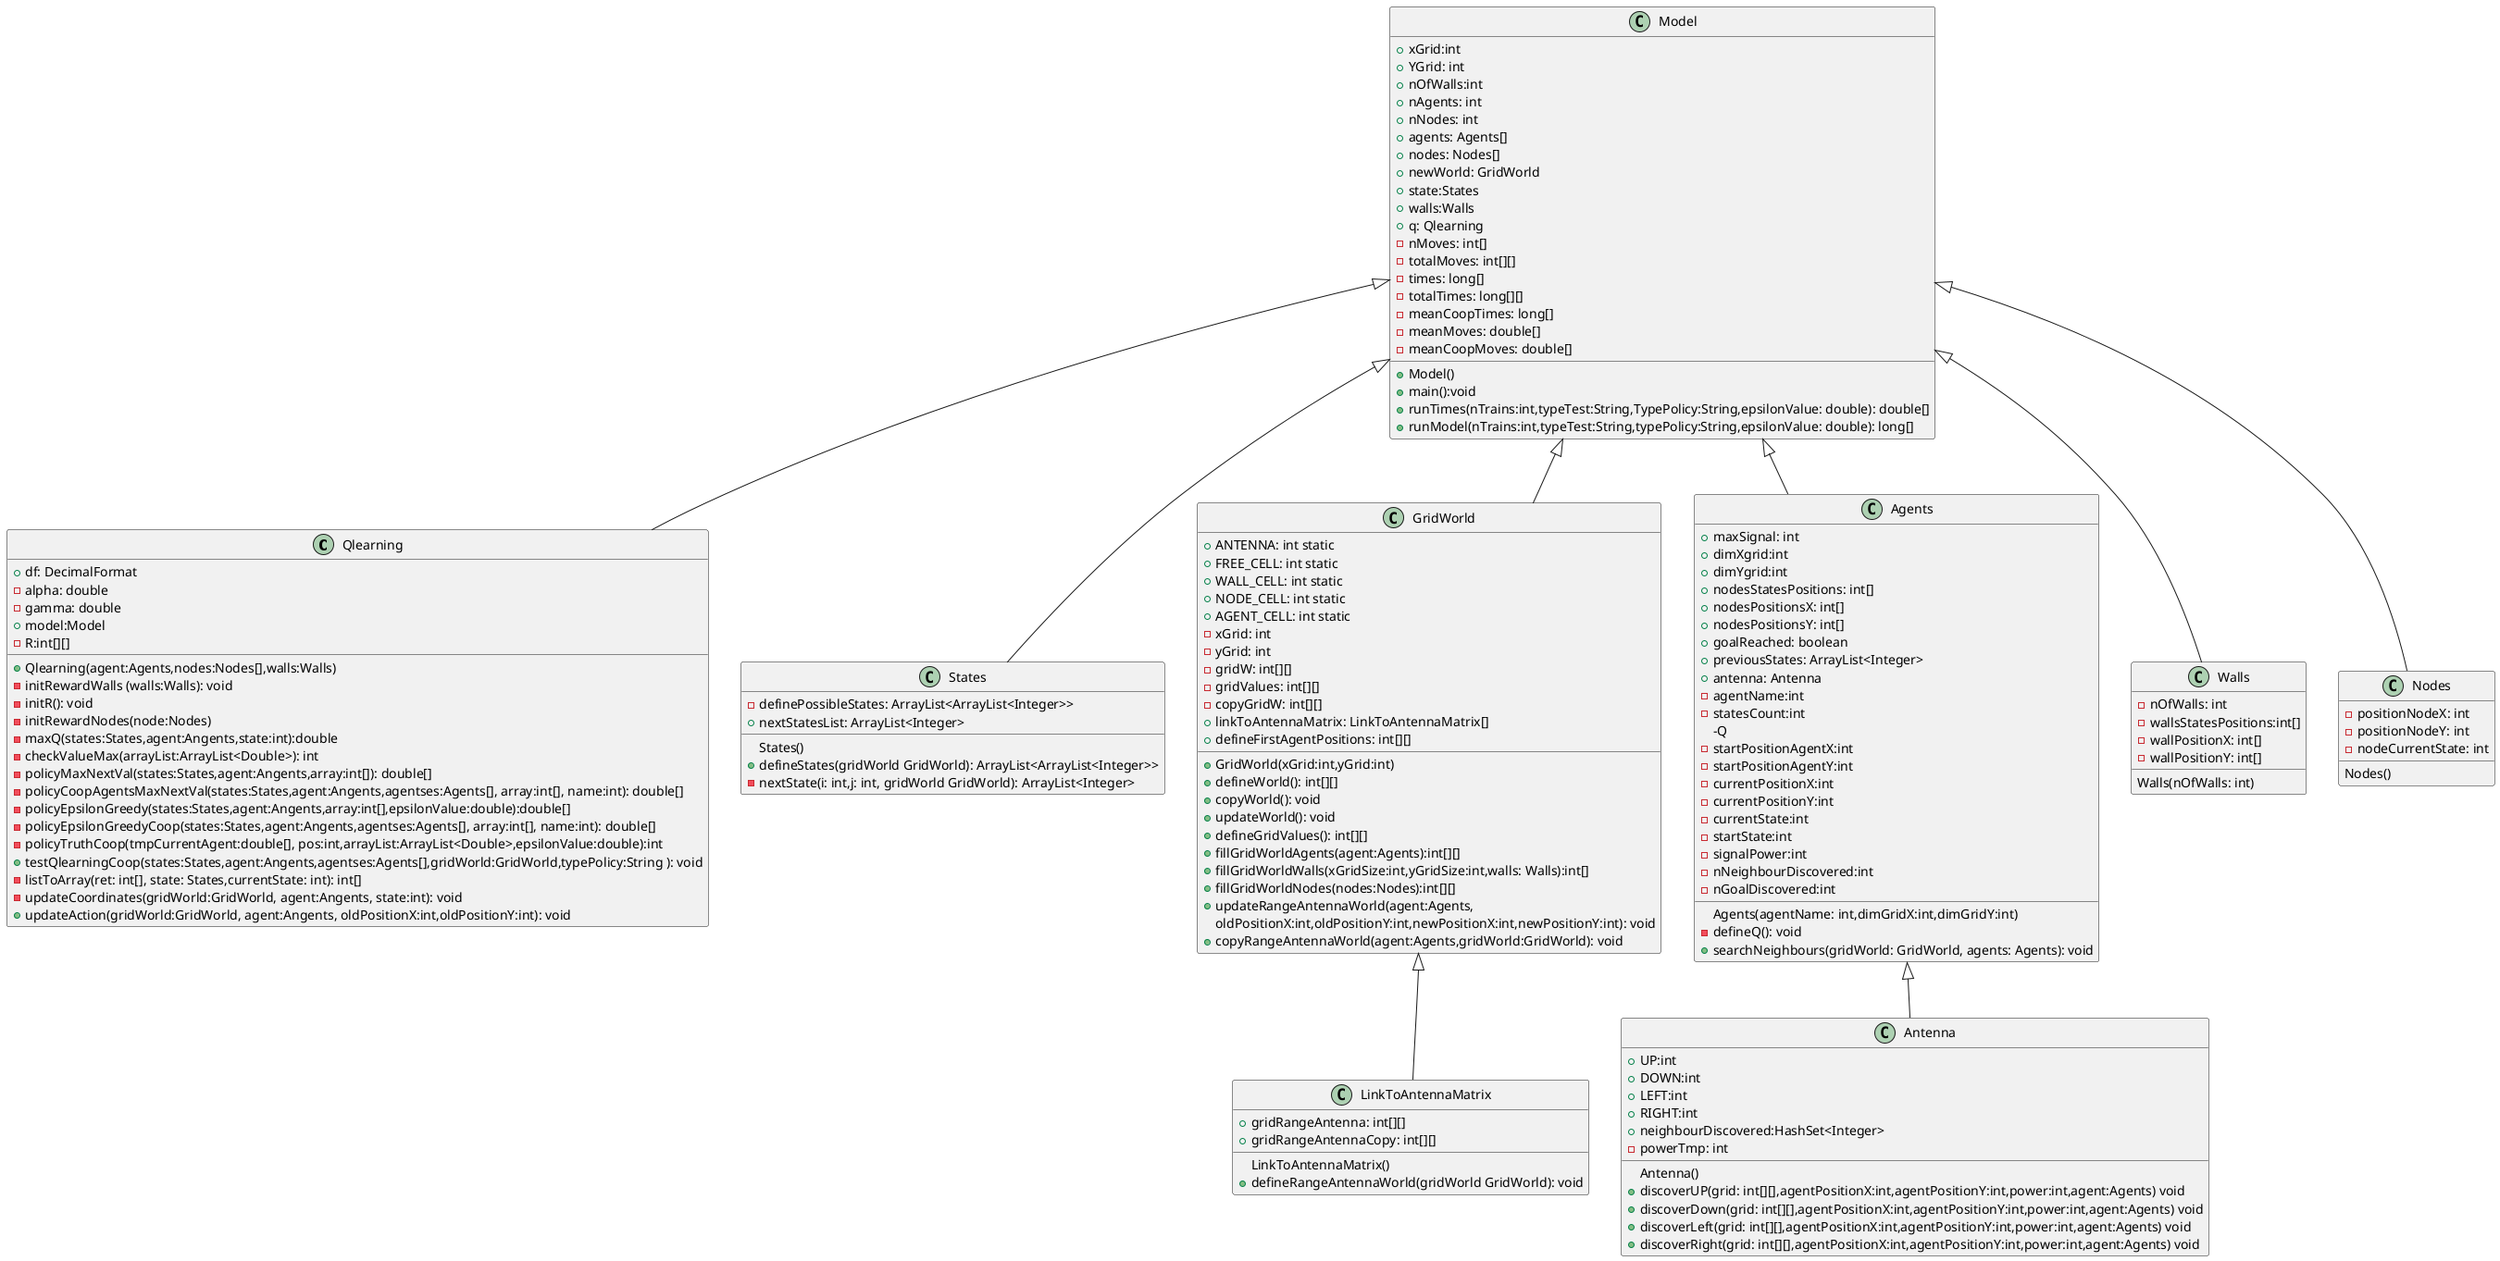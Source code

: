 @startuml
class Qlearning
class Antenna
class States
class GridWorld
class Model
class Agents
class Walls
class Nodes
class LinkToAntennaMatrix


GridWorld <|-- LinkToAntennaMatrix
Model <|--GridWorld
Model <|--Agents
Model <|--Nodes
Model <|--States
Model <|--Qlearning
Model <|--Walls
Agents<|--Antenna
class Model{
+xGrid:int
+YGrid: int
+nOfWalls:int
+nAgents: int
+nNodes: int
+agents: Agents[]
+nodes: Nodes[]
+newWorld: GridWorld
+state:States
+walls:Walls
+q: Qlearning
-nMoves: int[]
-totalMoves: int[][]
-times: long[]
-totalTimes: long[][]
-meanCoopTimes: long[]
-meanMoves: double[]
-meanCoopMoves: double[]
+Model()
+main():void
+runTimes(nTrains:int,typeTest:String,TypePolicy:String,epsilonValue: double): double[]
+runModel(nTrains:int,typeTest:String,typePolicy:String,epsilonValue: double): long[]
}
class GridWorld{
+ANTENNA: int static
+FREE_CELL: int static
+WALL_CELL: int static
+NODE_CELL: int static
+AGENT_CELL: int static
-xGrid: int
-yGrid: int
-gridW: int[][]
-gridValues: int[][]
-copyGridW: int[][]
+linkToAntennaMatrix: LinkToAntennaMatrix[]
+GridWorld(xGrid:int,yGrid:int)
+defineWorld(): int[][]
+copyWorld(): void
+updateWorld(): void
+defineGridValues(): int[][]
+defineFirstAgentPositions: int[][]
+fillGridWorldAgents(agent:Agents):int[][]
+fillGridWorldWalls(xGridSize:int,yGridSize:int,walls: Walls):int[]
+fillGridWorldNodes(nodes:Nodes):int[][]
+updateRangeAntennaWorld(agent:Agents,
 oldPositionX:int,oldPositionY:int,newPositionX:int,newPositionY:int): void
+copyRangeAntennaWorld(agent:Agents,gridWorld:GridWorld): void
}
class LinkToAntennaMatrix{
+gridRangeAntenna: int[][]
+gridRangeAntennaCopy: int[][]
LinkToAntennaMatrix()
+defineRangeAntennaWorld(gridWorld GridWorld): void
}
class Qlearning{
+df: DecimalFormat
-alpha: double
-gamma: double
+model:Model
-R:int[][]
+Qlearning(agent:Agents,nodes:Nodes[],walls:Walls)
-initRewardWalls (walls:Walls): void
-initR(): void
-initRewardNodes(node:Nodes)
-maxQ(states:States,agent:Angents,state:int):double
-checkValueMax(arrayList:ArrayList<Double>): int
-policyMaxNextVal(states:States,agent:Angents,array:int[]): double[]
-policyCoopAgentsMaxNextVal(states:States,agent:Angents,agentses:Agents[], array:int[], name:int): double[]
-policyEpsilonGreedy(states:States,agent:Angents,array:int[],epsilonValue:double):double[]
-policyEpsilonGreedyCoop(states:States,agent:Angents,agentses:Agents[], array:int[], name:int): double[]
-policyTruthCoop(tmpCurrentAgent:double[], pos:int,arrayList:ArrayList<Double>,epsilonValue:double):int
+testQlearningCoop(states:States,agent:Angents,agentses:Agents[],gridWorld:GridWorld,typePolicy:String ): void
-listToArray(ret: int[], state: States,currentState: int): int[]
-updateCoordinates(gridWorld:GridWorld, agent:Angents, state:int): void
+updateAction(gridWorld:GridWorld, agent:Angents, oldPositionX:int,oldPositionY:int): void
}
class Walls{
-nOfWalls: int
-wallsStatesPositions:int[]
-wallPositionX: int[]
-wallPositionY: int[]
Walls(nOfWalls: int)
}
class Agents{
+maxSignal: int
+dimXgrid:int
+dimYgrid:int
+nodesStatesPositions: int[]
+nodesPositionsX: int[]
+nodesPositionsY: int[]
+goalReached: boolean
+previousStates: ArrayList<Integer>
+antenna: Antenna
-agentName:int
-statesCount:int
-Q
-startPositionAgentX:int
-startPositionAgentY:int
-currentPositionX:int
-currentPositionY:int
-currentState:int
-startState:int
-signalPower:int
-nNeighbourDiscovered:int
-nGoalDiscovered:int
Agents(agentName: int,dimGridX:int,dimGridY:int)
-defineQ(): void
+searchNeighbours(gridWorld: GridWorld, agents: Agents): void
}
class Antenna{
+UP:int
+DOWN:int
+LEFT:int
+RIGHT:int
+neighbourDiscovered:HashSet<Integer>
-powerTmp: int
Antenna()
+discoverUP(grid: int[][],agentPositionX:int,agentPositionY:int,power:int,agent:Agents) void
+discoverDown(grid: int[][],agentPositionX:int,agentPositionY:int,power:int,agent:Agents) void
+discoverLeft(grid: int[][],agentPositionX:int,agentPositionY:int,power:int,agent:Agents) void
+discoverRight(grid: int[][],agentPositionX:int,agentPositionY:int,power:int,agent:Agents) void
}
class States {
-definePossibleStates: ArrayList<ArrayList<Integer>>
+nextStatesList: ArrayList<Integer>
States()
+defineStates(gridWorld GridWorld): ArrayList<ArrayList<Integer>>
-nextState(i: int,j: int, gridWorld GridWorld): ArrayList<Integer>
}
class Nodes{
-positionNodeX: int
-positionNodeY: int
-nodeCurrentState: int
Nodes()
}
@enduml